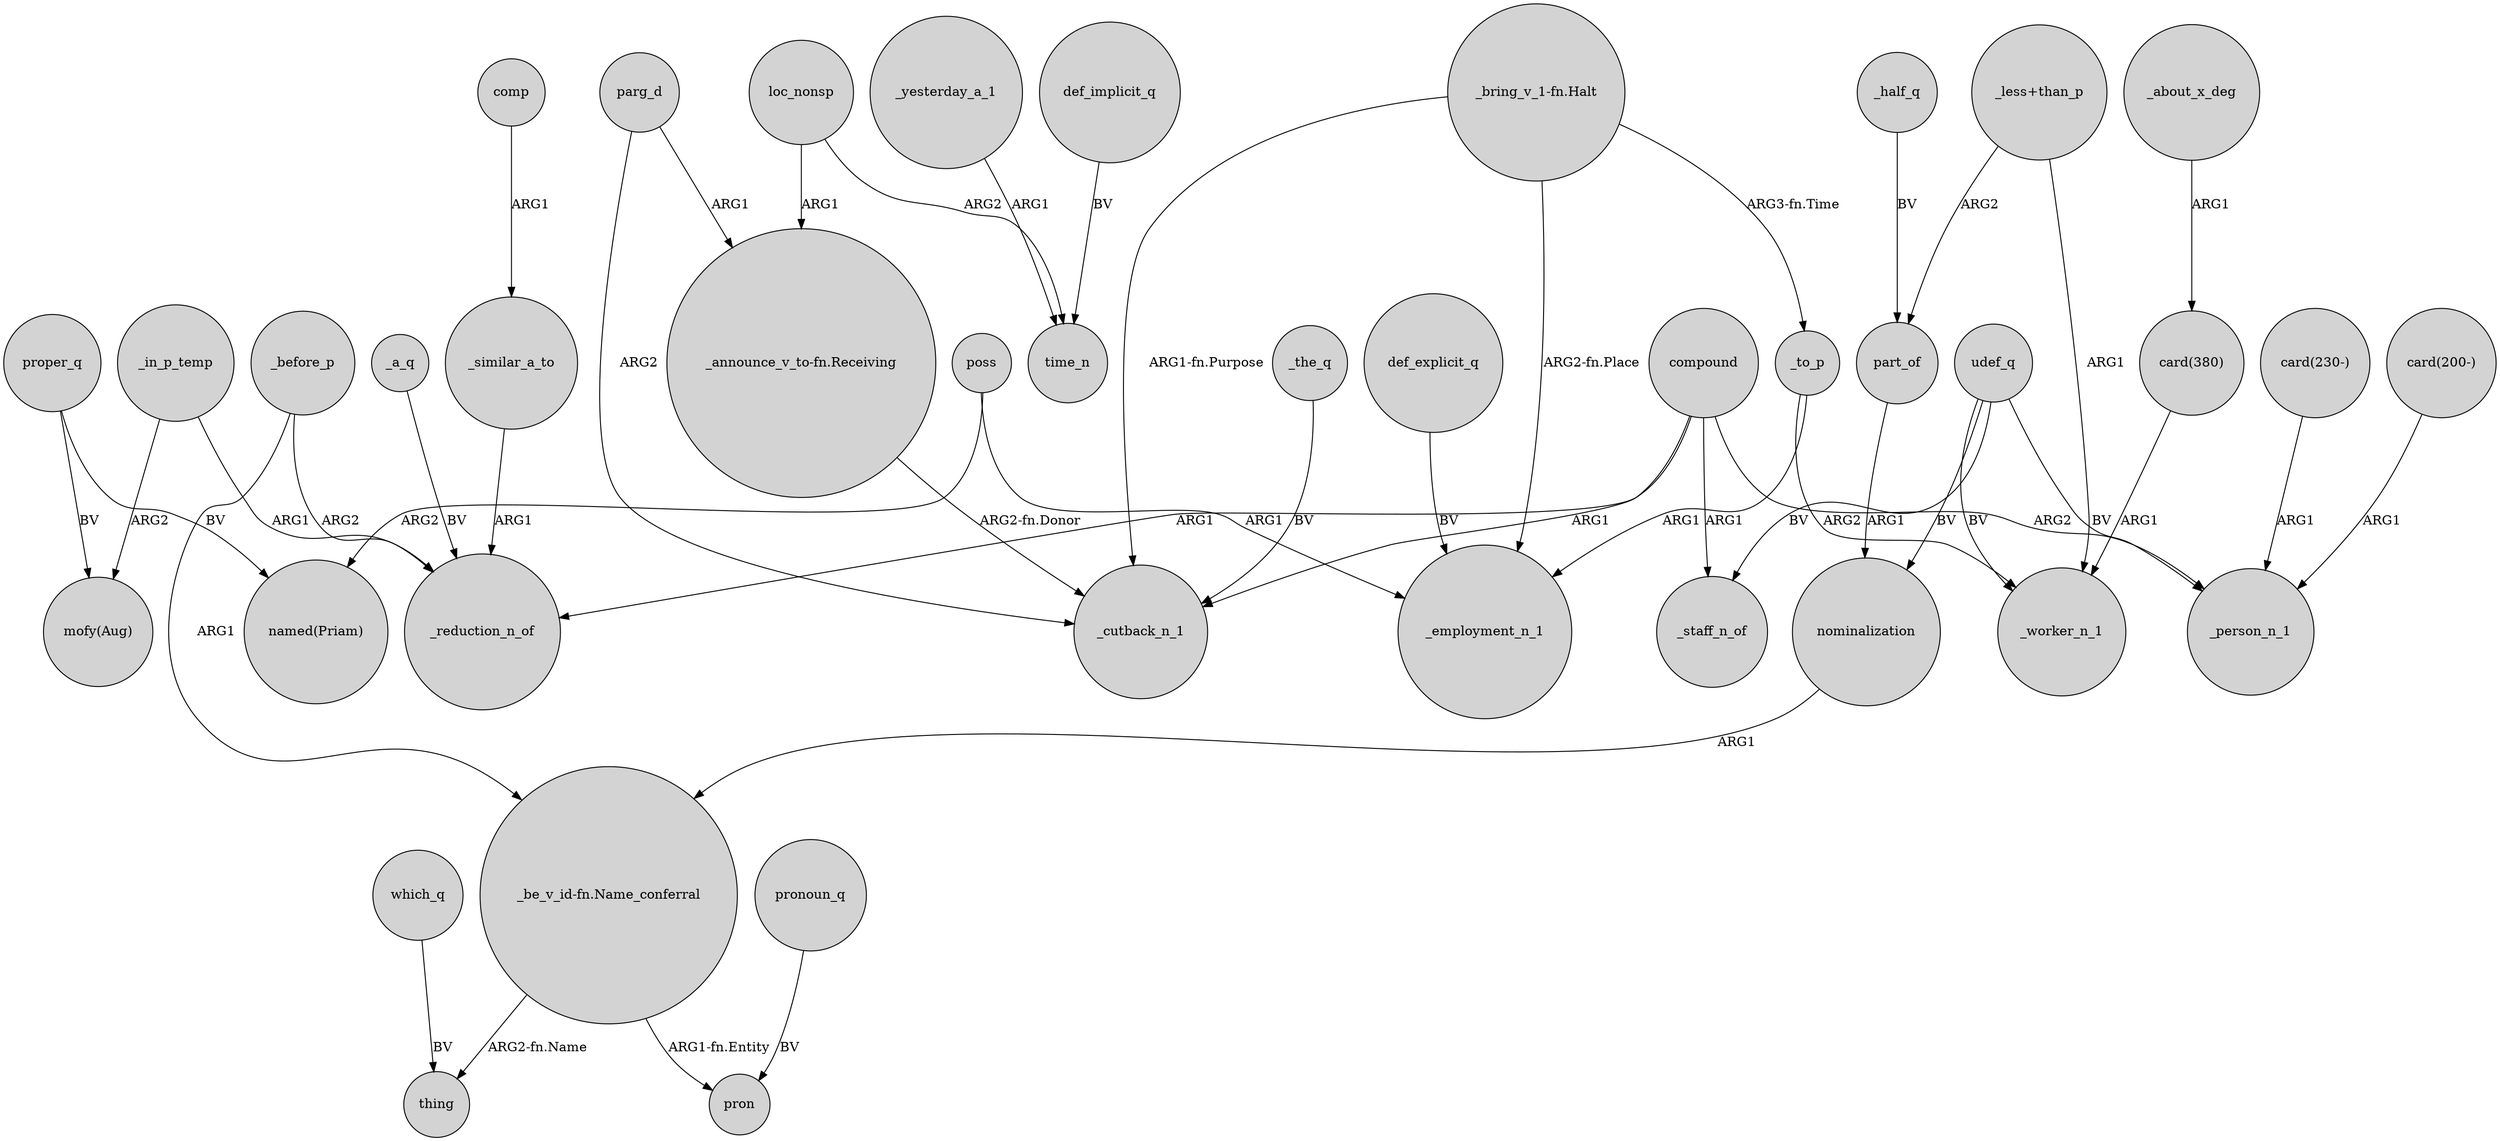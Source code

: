digraph {
	node [shape=circle style=filled]
	_in_p_temp -> "mofy(Aug)" [label=ARG2]
	"_announce_v_to-fn.Receiving" -> _cutback_n_1 [label="ARG2-fn.Donor"]
	parg_d -> _cutback_n_1 [label=ARG2]
	_in_p_temp -> _reduction_n_of [label=ARG1]
	"_be_v_id-fn.Name_conferral" -> thing [label="ARG2-fn.Name"]
	loc_nonsp -> "_announce_v_to-fn.Receiving" [label=ARG1]
	"_less+than_p" -> part_of [label=ARG2]
	udef_q -> _staff_n_of [label=BV]
	_to_p -> _worker_n_1 [label=ARG2]
	"_bring_v_1-fn.Halt" -> _to_p [label="ARG3-fn.Time"]
	nominalization -> "_be_v_id-fn.Name_conferral" [label=ARG1]
	compound -> _cutback_n_1 [label=ARG1]
	udef_q -> nominalization [label=BV]
	which_q -> thing [label=BV]
	"card(230-)" -> _person_n_1 [label=ARG1]
	proper_q -> "mofy(Aug)" [label=BV]
	compound -> _reduction_n_of [label=ARG1]
	_yesterday_a_1 -> time_n [label=ARG1]
	def_explicit_q -> _employment_n_1 [label=BV]
	poss -> "named(Priam)" [label=ARG2]
	compound -> _staff_n_of [label=ARG1]
	comp -> _similar_a_to [label=ARG1]
	pronoun_q -> pron [label=BV]
	"card(380)" -> _worker_n_1 [label=ARG1]
	_half_q -> part_of [label=BV]
	udef_q -> _worker_n_1 [label=BV]
	poss -> _employment_n_1 [label=ARG1]
	part_of -> nominalization [label=ARG1]
	"card(200-)" -> _person_n_1 [label=ARG1]
	_similar_a_to -> _reduction_n_of [label=ARG1]
	"_bring_v_1-fn.Halt" -> _cutback_n_1 [label="ARG1-fn.Purpose"]
	_before_p -> "_be_v_id-fn.Name_conferral" [label=ARG1]
	"_be_v_id-fn.Name_conferral" -> pron [label="ARG1-fn.Entity"]
	proper_q -> "named(Priam)" [label=BV]
	udef_q -> _person_n_1 [label=BV]
	_before_p -> _reduction_n_of [label=ARG2]
	"_bring_v_1-fn.Halt" -> _employment_n_1 [label="ARG2-fn.Place"]
	_a_q -> _reduction_n_of [label=BV]
	loc_nonsp -> time_n [label=ARG2]
	_about_x_deg -> "card(380)" [label=ARG1]
	_to_p -> _employment_n_1 [label=ARG1]
	parg_d -> "_announce_v_to-fn.Receiving" [label=ARG1]
	"_less+than_p" -> _worker_n_1 [label=ARG1]
	_the_q -> _cutback_n_1 [label=BV]
	def_implicit_q -> time_n [label=BV]
	compound -> _person_n_1 [label=ARG2]
}
